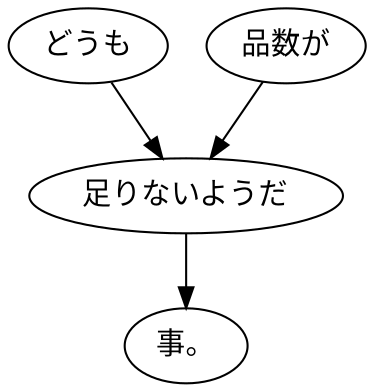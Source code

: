 digraph graph7067 {
	node0 [label="どうも"];
	node1 [label="品数が"];
	node2 [label="足りないようだ"];
	node3 [label="事。"];
	node0 -> node2;
	node1 -> node2;
	node2 -> node3;
}
